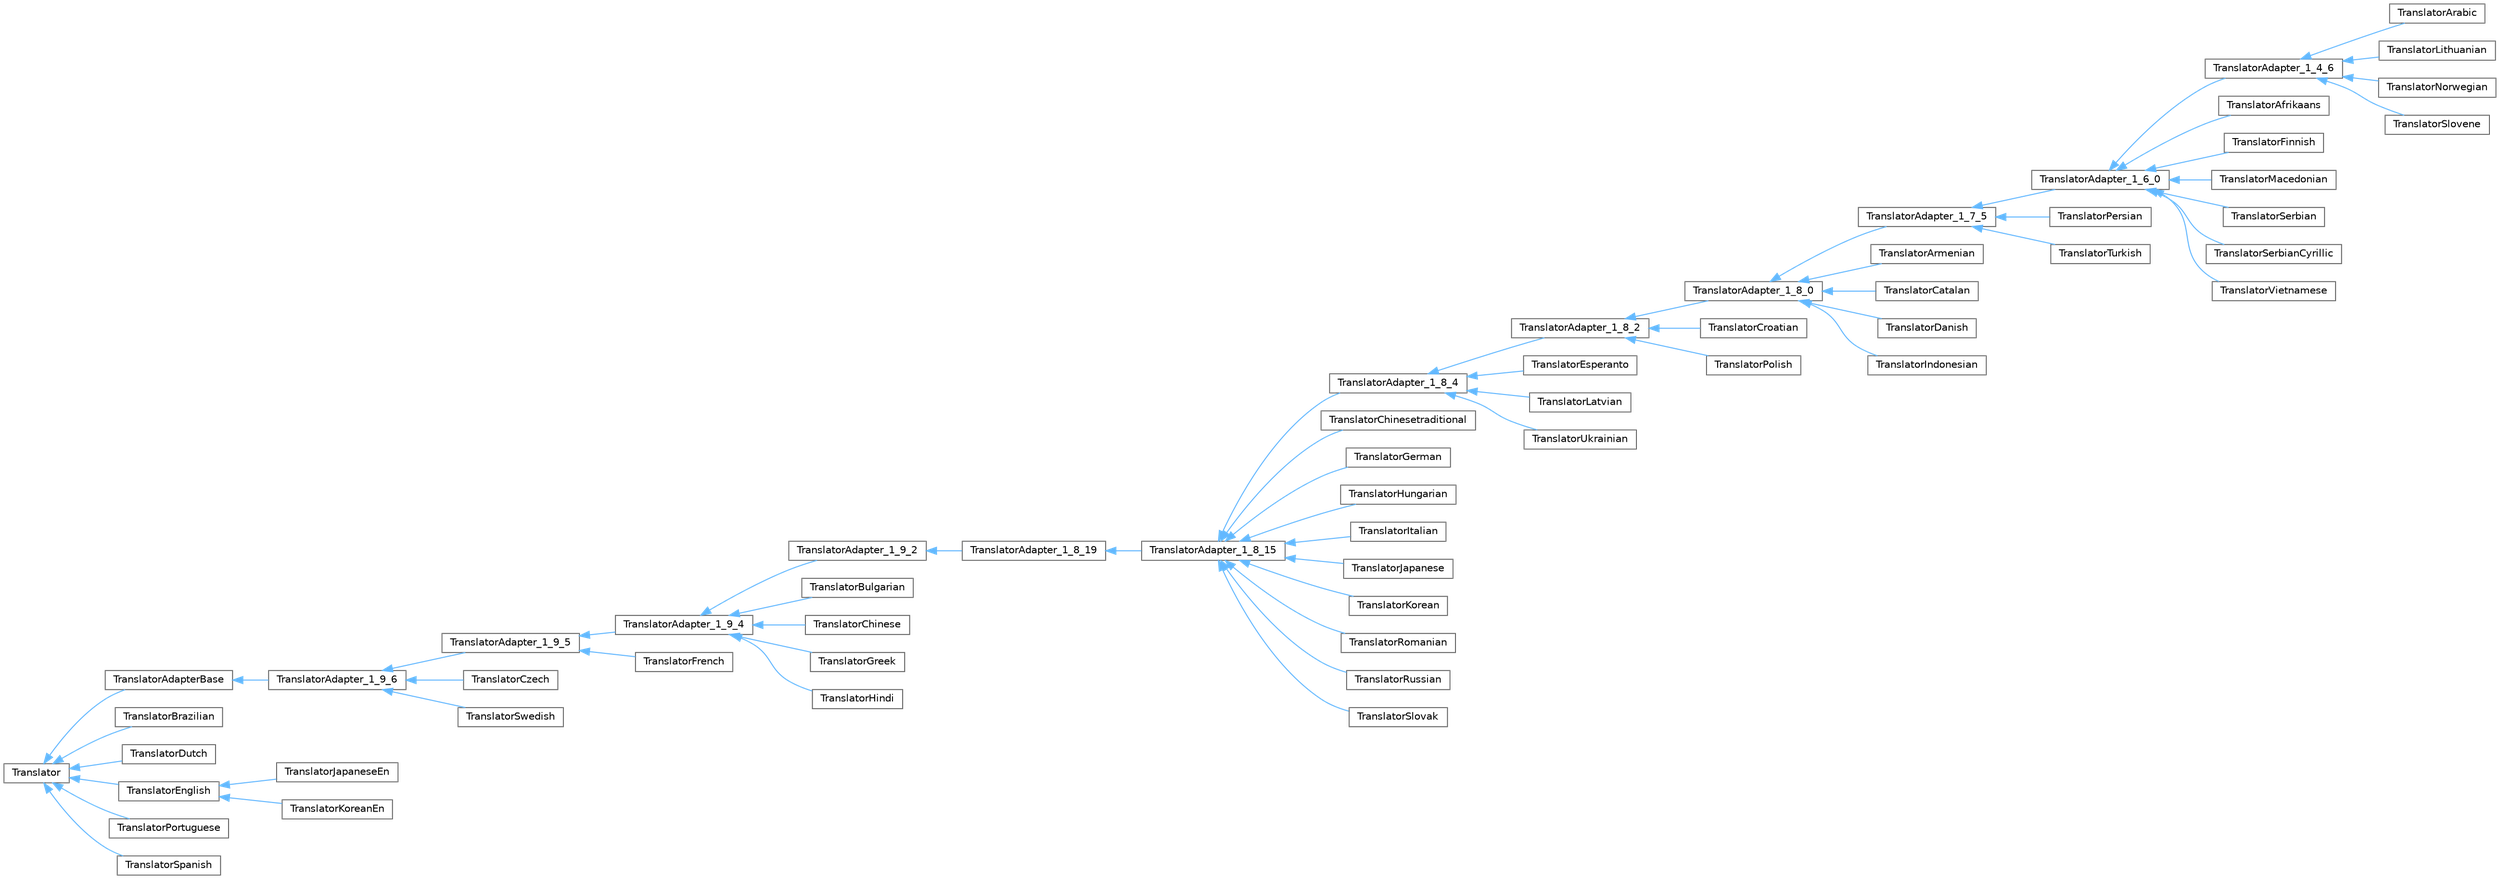 digraph "Graphical Class Hierarchy"
{
 // INTERACTIVE_SVG=YES
 // LATEX_PDF_SIZE
  bgcolor="transparent";
  edge [fontname=Helvetica,fontsize=10,labelfontname=Helvetica,labelfontsize=10];
  node [fontname=Helvetica,fontsize=10,shape=box,height=0.2,width=0.4];
  rankdir="LR";
  Node0 [label="Translator",height=0.2,width=0.4,color="grey40", fillcolor="white", style="filled",URL="$d8/dfb/class_translator.html",tooltip="Abstract base class for all translatable text fragments."];
  Node0 -> Node1 [dir="back",color="steelblue1",style="solid"];
  Node1 [label="TranslatorAdapterBase",height=0.2,width=0.4,color="grey40", fillcolor="white", style="filled",URL="$db/d6c/class_translator_adapter_base.html",tooltip="Base of the translator adapter tree."];
  Node1 -> Node2 [dir="back",color="steelblue1",style="solid"];
  Node2 [label="TranslatorAdapter_1_9_6",height=0.2,width=0.4,color="grey40", fillcolor="white", style="filled",URL="$db/d71/class_translator_adapter__1__9__6.html",tooltip=" "];
  Node2 -> Node3 [dir="back",color="steelblue1",style="solid"];
  Node3 [label="TranslatorAdapter_1_9_5",height=0.2,width=0.4,color="grey40", fillcolor="white", style="filled",URL="$dd/dba/class_translator_adapter__1__9__5.html",tooltip=" "];
  Node3 -> Node4 [dir="back",color="steelblue1",style="solid"];
  Node4 [label="TranslatorAdapter_1_9_4",height=0.2,width=0.4,color="grey40", fillcolor="white", style="filled",URL="$d0/d33/class_translator_adapter__1__9__4.html",tooltip=" "];
  Node4 -> Node5 [dir="back",color="steelblue1",style="solid"];
  Node5 [label="TranslatorAdapter_1_9_2",height=0.2,width=0.4,color="grey40", fillcolor="white", style="filled",URL="$d3/d2e/class_translator_adapter__1__9__2.html",tooltip=" "];
  Node5 -> Node6 [dir="back",color="steelblue1",style="solid"];
  Node6 [label="TranslatorAdapter_1_8_19",height=0.2,width=0.4,color="grey40", fillcolor="white", style="filled",URL="$de/dde/class_translator_adapter__1__8__19.html",tooltip=" "];
  Node6 -> Node7 [dir="back",color="steelblue1",style="solid"];
  Node7 [label="TranslatorAdapter_1_8_15",height=0.2,width=0.4,color="grey40", fillcolor="white", style="filled",URL="$d4/d2e/class_translator_adapter__1__8__15.html",tooltip=" "];
  Node7 -> Node8 [dir="back",color="steelblue1",style="solid"];
  Node8 [label="TranslatorAdapter_1_8_4",height=0.2,width=0.4,color="grey40", fillcolor="white", style="filled",URL="$de/d2f/class_translator_adapter__1__8__4.html",tooltip=" "];
  Node8 -> Node9 [dir="back",color="steelblue1",style="solid"];
  Node9 [label="TranslatorAdapter_1_8_2",height=0.2,width=0.4,color="grey40", fillcolor="white", style="filled",URL="$d2/d75/class_translator_adapter__1__8__2.html",tooltip=" "];
  Node9 -> Node10 [dir="back",color="steelblue1",style="solid"];
  Node10 [label="TranslatorAdapter_1_8_0",height=0.2,width=0.4,color="grey40", fillcolor="white", style="filled",URL="$de/d49/class_translator_adapter__1__8__0.html",tooltip="Adapter class for languages that only contain translations up to version 1.8.0."];
  Node10 -> Node11 [dir="back",color="steelblue1",style="solid"];
  Node11 [label="TranslatorAdapter_1_7_5",height=0.2,width=0.4,color="grey40", fillcolor="white", style="filled",URL="$da/d24/class_translator_adapter__1__7__5.html",tooltip="Adapter class for languages that only contain translations up to version 1.7.5."];
  Node11 -> Node12 [dir="back",color="steelblue1",style="solid"];
  Node12 [label="TranslatorAdapter_1_6_0",height=0.2,width=0.4,color="grey40", fillcolor="white", style="filled",URL="$d3/da1/class_translator_adapter__1__6__0.html",tooltip="Adapter class for languages that only contain translations up to version 1.6.0."];
  Node12 -> Node13 [dir="back",color="steelblue1",style="solid"];
  Node13 [label="TranslatorAdapter_1_4_6",height=0.2,width=0.4,color="grey40", fillcolor="white", style="filled",URL="$d4/d2b/class_translator_adapter__1__4__6.html",tooltip="Adapter class for languages that only contain translations up to version 1.4.6."];
  Node13 -> Node14 [dir="back",color="steelblue1",style="solid"];
  Node14 [label="TranslatorArabic",height=0.2,width=0.4,color="grey40", fillcolor="white", style="filled",URL="$d3/de9/class_translator_arabic.html",tooltip=" "];
  Node13 -> Node15 [dir="back",color="steelblue1",style="solid"];
  Node15 [label="TranslatorLithuanian",height=0.2,width=0.4,color="grey40", fillcolor="white", style="filled",URL="$dc/d53/class_translator_lithuanian.html",tooltip=" "];
  Node13 -> Node16 [dir="back",color="steelblue1",style="solid"];
  Node16 [label="TranslatorNorwegian",height=0.2,width=0.4,color="grey40", fillcolor="white", style="filled",URL="$dd/d38/class_translator_norwegian.html",tooltip=" "];
  Node13 -> Node17 [dir="back",color="steelblue1",style="solid"];
  Node17 [label="TranslatorSlovene",height=0.2,width=0.4,color="grey40", fillcolor="white", style="filled",URL="$dd/d0b/class_translator_slovene.html",tooltip=" "];
  Node12 -> Node18 [dir="back",color="steelblue1",style="solid"];
  Node18 [label="TranslatorAfrikaans",height=0.2,width=0.4,color="grey40", fillcolor="white", style="filled",URL="$d3/d65/class_translator_afrikaans.html",tooltip=" "];
  Node12 -> Node19 [dir="back",color="steelblue1",style="solid"];
  Node19 [label="TranslatorFinnish",height=0.2,width=0.4,color="grey40", fillcolor="white", style="filled",URL="$de/df7/class_translator_finnish.html",tooltip=" "];
  Node12 -> Node20 [dir="back",color="steelblue1",style="solid"];
  Node20 [label="TranslatorMacedonian",height=0.2,width=0.4,color="grey40", fillcolor="white", style="filled",URL="$d9/ddf/class_translator_macedonian.html",tooltip=" "];
  Node12 -> Node21 [dir="back",color="steelblue1",style="solid"];
  Node21 [label="TranslatorSerbian",height=0.2,width=0.4,color="grey40", fillcolor="white", style="filled",URL="$d5/d0a/class_translator_serbian.html",tooltip=" "];
  Node12 -> Node22 [dir="back",color="steelblue1",style="solid"];
  Node22 [label="TranslatorSerbianCyrillic",height=0.2,width=0.4,color="grey40", fillcolor="white", style="filled",URL="$dc/d03/class_translator_serbian_cyrillic.html",tooltip=" "];
  Node12 -> Node23 [dir="back",color="steelblue1",style="solid"];
  Node23 [label="TranslatorVietnamese",height=0.2,width=0.4,color="grey40", fillcolor="white", style="filled",URL="$df/d20/class_translator_vietnamese.html",tooltip=" "];
  Node11 -> Node24 [dir="back",color="steelblue1",style="solid"];
  Node24 [label="TranslatorPersian",height=0.2,width=0.4,color="grey40", fillcolor="white", style="filled",URL="$d5/d43/class_translator_persian.html",tooltip=" "];
  Node11 -> Node25 [dir="back",color="steelblue1",style="solid"];
  Node25 [label="TranslatorTurkish",height=0.2,width=0.4,color="grey40", fillcolor="white", style="filled",URL="$dd/d80/class_translator_turkish.html",tooltip=" "];
  Node10 -> Node26 [dir="back",color="steelblue1",style="solid"];
  Node26 [label="TranslatorArmenian",height=0.2,width=0.4,color="grey40", fillcolor="white", style="filled",URL="$da/db8/class_translator_armenian.html",tooltip=" "];
  Node10 -> Node27 [dir="back",color="steelblue1",style="solid"];
  Node27 [label="TranslatorCatalan",height=0.2,width=0.4,color="grey40", fillcolor="white", style="filled",URL="$d9/dc1/class_translator_catalan.html",tooltip=" "];
  Node10 -> Node28 [dir="back",color="steelblue1",style="solid"];
  Node28 [label="TranslatorDanish",height=0.2,width=0.4,color="grey40", fillcolor="white", style="filled",URL="$d7/d21/class_translator_danish.html",tooltip=" "];
  Node10 -> Node29 [dir="back",color="steelblue1",style="solid"];
  Node29 [label="TranslatorIndonesian",height=0.2,width=0.4,color="grey40", fillcolor="white", style="filled",URL="$df/dc8/class_translator_indonesian.html",tooltip=" "];
  Node9 -> Node30 [dir="back",color="steelblue1",style="solid"];
  Node30 [label="TranslatorCroatian",height=0.2,width=0.4,color="grey40", fillcolor="white", style="filled",URL="$d9/d82/class_translator_croatian.html",tooltip=" "];
  Node9 -> Node31 [dir="back",color="steelblue1",style="solid"];
  Node31 [label="TranslatorPolish",height=0.2,width=0.4,color="grey40", fillcolor="white", style="filled",URL="$de/d82/class_translator_polish.html",tooltip=" "];
  Node8 -> Node32 [dir="back",color="steelblue1",style="solid"];
  Node32 [label="TranslatorEsperanto",height=0.2,width=0.4,color="grey40", fillcolor="white", style="filled",URL="$d2/d07/class_translator_esperanto.html",tooltip=" "];
  Node8 -> Node33 [dir="back",color="steelblue1",style="solid"];
  Node33 [label="TranslatorLatvian",height=0.2,width=0.4,color="grey40", fillcolor="white", style="filled",URL="$d8/d83/class_translator_latvian.html",tooltip=" "];
  Node8 -> Node34 [dir="back",color="steelblue1",style="solid"];
  Node34 [label="TranslatorUkrainian",height=0.2,width=0.4,color="grey40", fillcolor="white", style="filled",URL="$d1/d56/class_translator_ukrainian.html",tooltip=" "];
  Node7 -> Node35 [dir="back",color="steelblue1",style="solid"];
  Node35 [label="TranslatorChinesetraditional",height=0.2,width=0.4,color="grey40", fillcolor="white", style="filled",URL="$dd/df6/class_translator_chinesetraditional.html",tooltip=" "];
  Node7 -> Node36 [dir="back",color="steelblue1",style="solid"];
  Node36 [label="TranslatorGerman",height=0.2,width=0.4,color="grey40", fillcolor="white", style="filled",URL="$d6/d07/class_translator_german.html",tooltip=" "];
  Node7 -> Node37 [dir="back",color="steelblue1",style="solid"];
  Node37 [label="TranslatorHungarian",height=0.2,width=0.4,color="grey40", fillcolor="white", style="filled",URL="$db/d5f/class_translator_hungarian.html",tooltip=" "];
  Node7 -> Node38 [dir="back",color="steelblue1",style="solid"];
  Node38 [label="TranslatorItalian",height=0.2,width=0.4,color="grey40", fillcolor="white", style="filled",URL="$d2/df8/class_translator_italian.html",tooltip=" "];
  Node7 -> Node39 [dir="back",color="steelblue1",style="solid"];
  Node39 [label="TranslatorJapanese",height=0.2,width=0.4,color="grey40", fillcolor="white", style="filled",URL="$d1/d6a/class_translator_japanese.html",tooltip=" "];
  Node7 -> Node40 [dir="back",color="steelblue1",style="solid"];
  Node40 [label="TranslatorKorean",height=0.2,width=0.4,color="grey40", fillcolor="white", style="filled",URL="$db/dcc/class_translator_korean.html",tooltip=" "];
  Node7 -> Node41 [dir="back",color="steelblue1",style="solid"];
  Node41 [label="TranslatorRomanian",height=0.2,width=0.4,color="grey40", fillcolor="white", style="filled",URL="$da/d32/class_translator_romanian.html",tooltip=" "];
  Node7 -> Node42 [dir="back",color="steelblue1",style="solid"];
  Node42 [label="TranslatorRussian",height=0.2,width=0.4,color="grey40", fillcolor="white", style="filled",URL="$d0/dab/class_translator_russian.html",tooltip=" "];
  Node7 -> Node43 [dir="back",color="steelblue1",style="solid"];
  Node43 [label="TranslatorSlovak",height=0.2,width=0.4,color="grey40", fillcolor="white", style="filled",URL="$d2/d53/class_translator_slovak.html",tooltip=" "];
  Node4 -> Node44 [dir="back",color="steelblue1",style="solid"];
  Node44 [label="TranslatorBulgarian",height=0.2,width=0.4,color="grey40", fillcolor="white", style="filled",URL="$da/dbb/class_translator_bulgarian.html",tooltip=" "];
  Node4 -> Node45 [dir="back",color="steelblue1",style="solid"];
  Node45 [label="TranslatorChinese",height=0.2,width=0.4,color="grey40", fillcolor="white", style="filled",URL="$d6/db6/class_translator_chinese.html",tooltip=" "];
  Node4 -> Node46 [dir="back",color="steelblue1",style="solid"];
  Node46 [label="TranslatorGreek",height=0.2,width=0.4,color="grey40", fillcolor="white", style="filled",URL="$df/d75/class_translator_greek.html",tooltip=" "];
  Node4 -> Node47 [dir="back",color="steelblue1",style="solid"];
  Node47 [label="TranslatorHindi",height=0.2,width=0.4,color="grey40", fillcolor="white", style="filled",URL="$d1/d8a/class_translator_hindi.html",tooltip=" "];
  Node3 -> Node48 [dir="back",color="steelblue1",style="solid"];
  Node48 [label="TranslatorFrench",height=0.2,width=0.4,color="grey40", fillcolor="white", style="filled",URL="$da/d1a/class_translator_french.html",tooltip=" "];
  Node2 -> Node49 [dir="back",color="steelblue1",style="solid"];
  Node49 [label="TranslatorCzech",height=0.2,width=0.4,color="grey40", fillcolor="white", style="filled",URL="$dd/d8a/class_translator_czech.html",tooltip=" "];
  Node2 -> Node50 [dir="back",color="steelblue1",style="solid"];
  Node50 [label="TranslatorSwedish",height=0.2,width=0.4,color="grey40", fillcolor="white", style="filled",URL="$d5/d5c/class_translator_swedish.html",tooltip=" "];
  Node0 -> Node51 [dir="back",color="steelblue1",style="solid"];
  Node51 [label="TranslatorBrazilian",height=0.2,width=0.4,color="grey40", fillcolor="white", style="filled",URL="$d2/d4c/class_translator_brazilian.html",tooltip=" "];
  Node0 -> Node52 [dir="back",color="steelblue1",style="solid"];
  Node52 [label="TranslatorDutch",height=0.2,width=0.4,color="grey40", fillcolor="white", style="filled",URL="$d9/d1b/class_translator_dutch.html",tooltip=" "];
  Node0 -> Node53 [dir="back",color="steelblue1",style="solid"];
  Node53 [label="TranslatorEnglish",height=0.2,width=0.4,color="grey40", fillcolor="white", style="filled",URL="$d6/d78/class_translator_english.html",tooltip=" "];
  Node53 -> Node54 [dir="back",color="steelblue1",style="solid"];
  Node54 [label="TranslatorJapaneseEn",height=0.2,width=0.4,color="grey40", fillcolor="white", style="filled",URL="$d0/d16/class_translator_japanese_en.html",tooltip=" "];
  Node53 -> Node55 [dir="back",color="steelblue1",style="solid"];
  Node55 [label="TranslatorKoreanEn",height=0.2,width=0.4,color="grey40", fillcolor="white", style="filled",URL="$d0/d3a/class_translator_korean_en.html",tooltip=" "];
  Node0 -> Node56 [dir="back",color="steelblue1",style="solid"];
  Node56 [label="TranslatorPortuguese",height=0.2,width=0.4,color="grey40", fillcolor="white", style="filled",URL="$dc/df2/class_translator_portuguese.html",tooltip=" "];
  Node0 -> Node57 [dir="back",color="steelblue1",style="solid"];
  Node57 [label="TranslatorSpanish",height=0.2,width=0.4,color="grey40", fillcolor="white", style="filled",URL="$dc/d44/class_translator_spanish.html",tooltip=" "];
}
